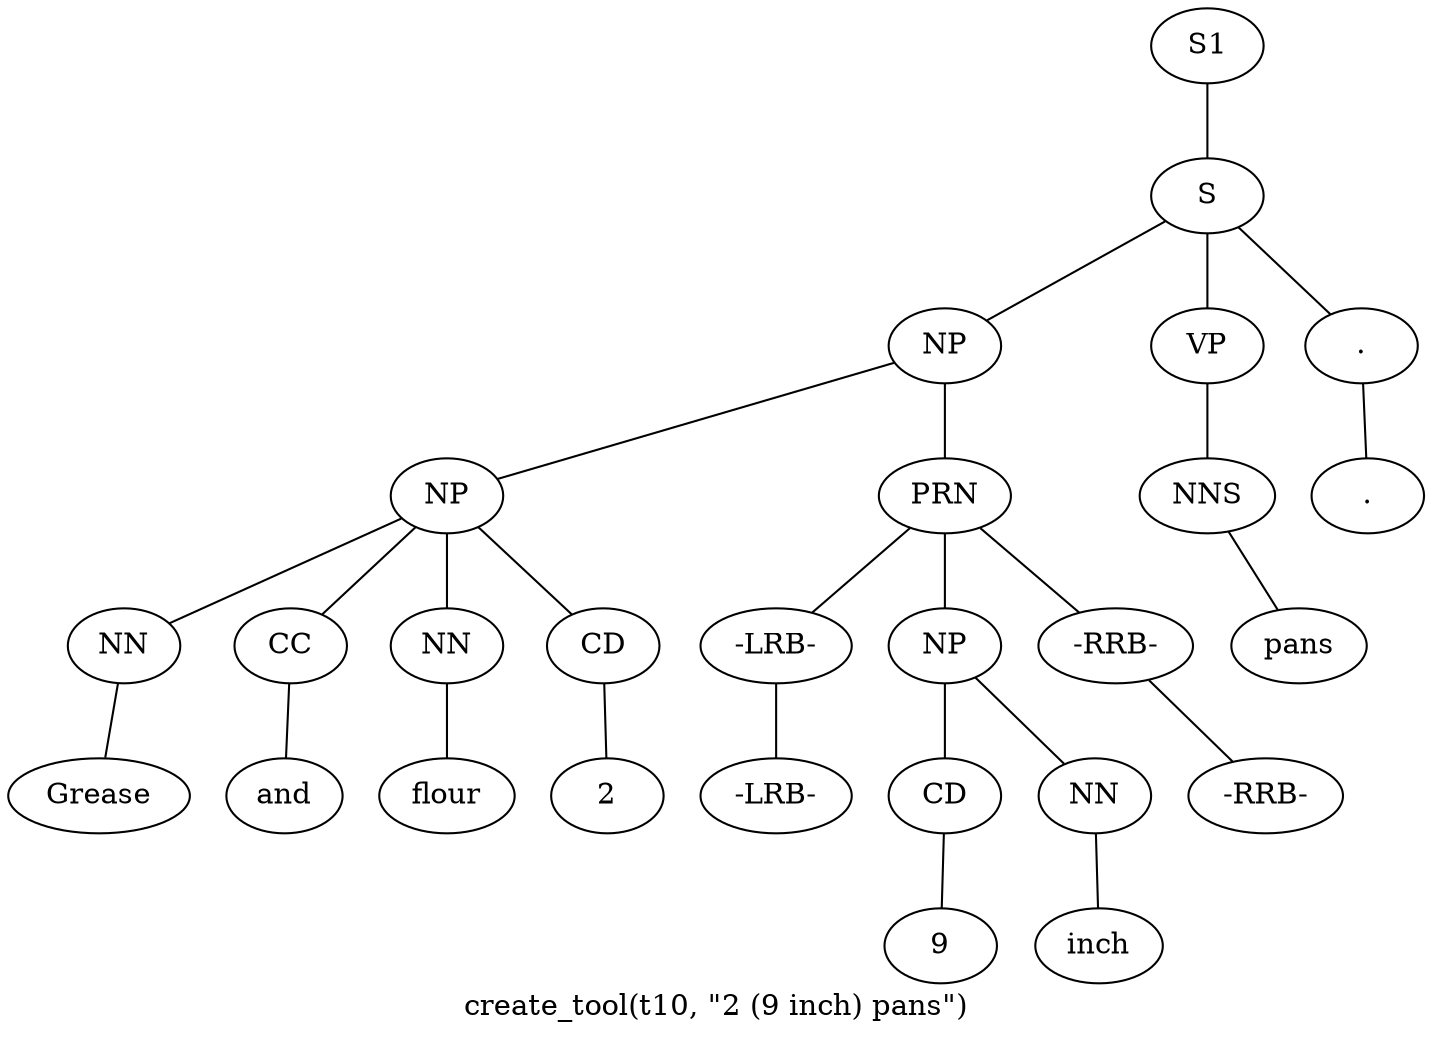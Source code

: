 graph SyntaxGraph {
	label = "create_tool(t10, \"2 (9 inch) pans\")";
	Node0 [label="S1"];
	Node1 [label="S"];
	Node2 [label="NP"];
	Node3 [label="NP"];
	Node4 [label="NN"];
	Node5 [label="Grease"];
	Node6 [label="CC"];
	Node7 [label="and"];
	Node8 [label="NN"];
	Node9 [label="flour"];
	Node10 [label="CD"];
	Node11 [label="2"];
	Node12 [label="PRN"];
	Node13 [label="-LRB-"];
	Node14 [label="-LRB-"];
	Node15 [label="NP"];
	Node16 [label="CD"];
	Node17 [label="9"];
	Node18 [label="NN"];
	Node19 [label="inch"];
	Node20 [label="-RRB-"];
	Node21 [label="-RRB-"];
	Node22 [label="VP"];
	Node23 [label="NNS"];
	Node24 [label="pans"];
	Node25 [label="."];
	Node26 [label="."];

	Node0 -- Node1;
	Node1 -- Node2;
	Node1 -- Node22;
	Node1 -- Node25;
	Node2 -- Node3;
	Node2 -- Node12;
	Node3 -- Node4;
	Node3 -- Node6;
	Node3 -- Node8;
	Node3 -- Node10;
	Node4 -- Node5;
	Node6 -- Node7;
	Node8 -- Node9;
	Node10 -- Node11;
	Node12 -- Node13;
	Node12 -- Node15;
	Node12 -- Node20;
	Node13 -- Node14;
	Node15 -- Node16;
	Node15 -- Node18;
	Node16 -- Node17;
	Node18 -- Node19;
	Node20 -- Node21;
	Node22 -- Node23;
	Node23 -- Node24;
	Node25 -- Node26;
}